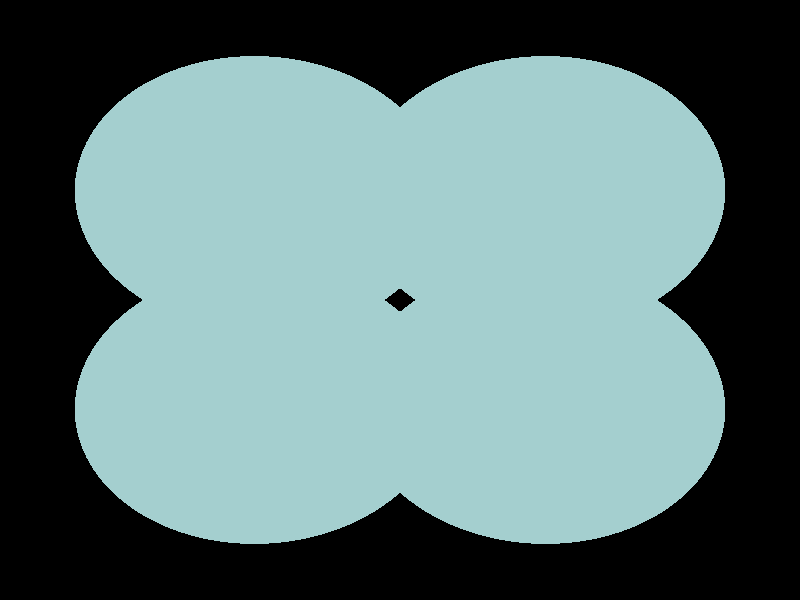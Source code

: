 // Scene Created by the Breeze Designer 2.0
// Written by Neville Richards

#include "colors.inc"
#include "textures.inc"
#include "shapes.inc"

// CAMERA POSITION
camera {
 right      < -1, 0, 0 > 
 up         < 0, 1, 0 > 
 direction  < 0, 0, 1 > 
 location   < 0, 0, 4.5 > 
 look_at    < 0, 0, 0 > 
}
// LIGHT _light3
light_source { < 0, 0, 22 > 
color White
}

// LIGHT _light4
light_source { < -10, 10, 10 > 
color White
}






#declare _sphere4 = 
// SPHERE _sphere4
sphere {  < 0, 0, 0 > 1
 texture { pigment { color CadetBlue } }
 translate  < -0.75, -0.75, 0 > 
 }


#declare _sphere4_0 = 
// SPHERE _sphere4_0
sphere {  < 0, 0, 0 > 1
 texture { pigment { color CadetBlue } }
 translate  < 0.75, 0.75, 0 > 
 }


#declare _sphere4_1 = 
// SPHERE _sphere4_1
sphere {  < 0, 0, 0 > 1
 texture { pigment { color CadetBlue } }
 translate  < -0.75, 0.75, 0 > 
 }


#declare _sphere4_1_2 = 
// SPHERE _sphere4_1_2
sphere {  < 0, 0, 0 > 1
 texture { pigment { color CadetBlue } }
 translate  < 0.75, -0.75, 0 > 
 }


// DEFAULT GROUP
union {
  object { _sphere4 }
  object { _sphere4_0 }
  object { _sphere4_1 }
  object { _sphere4_1_2 }
}
